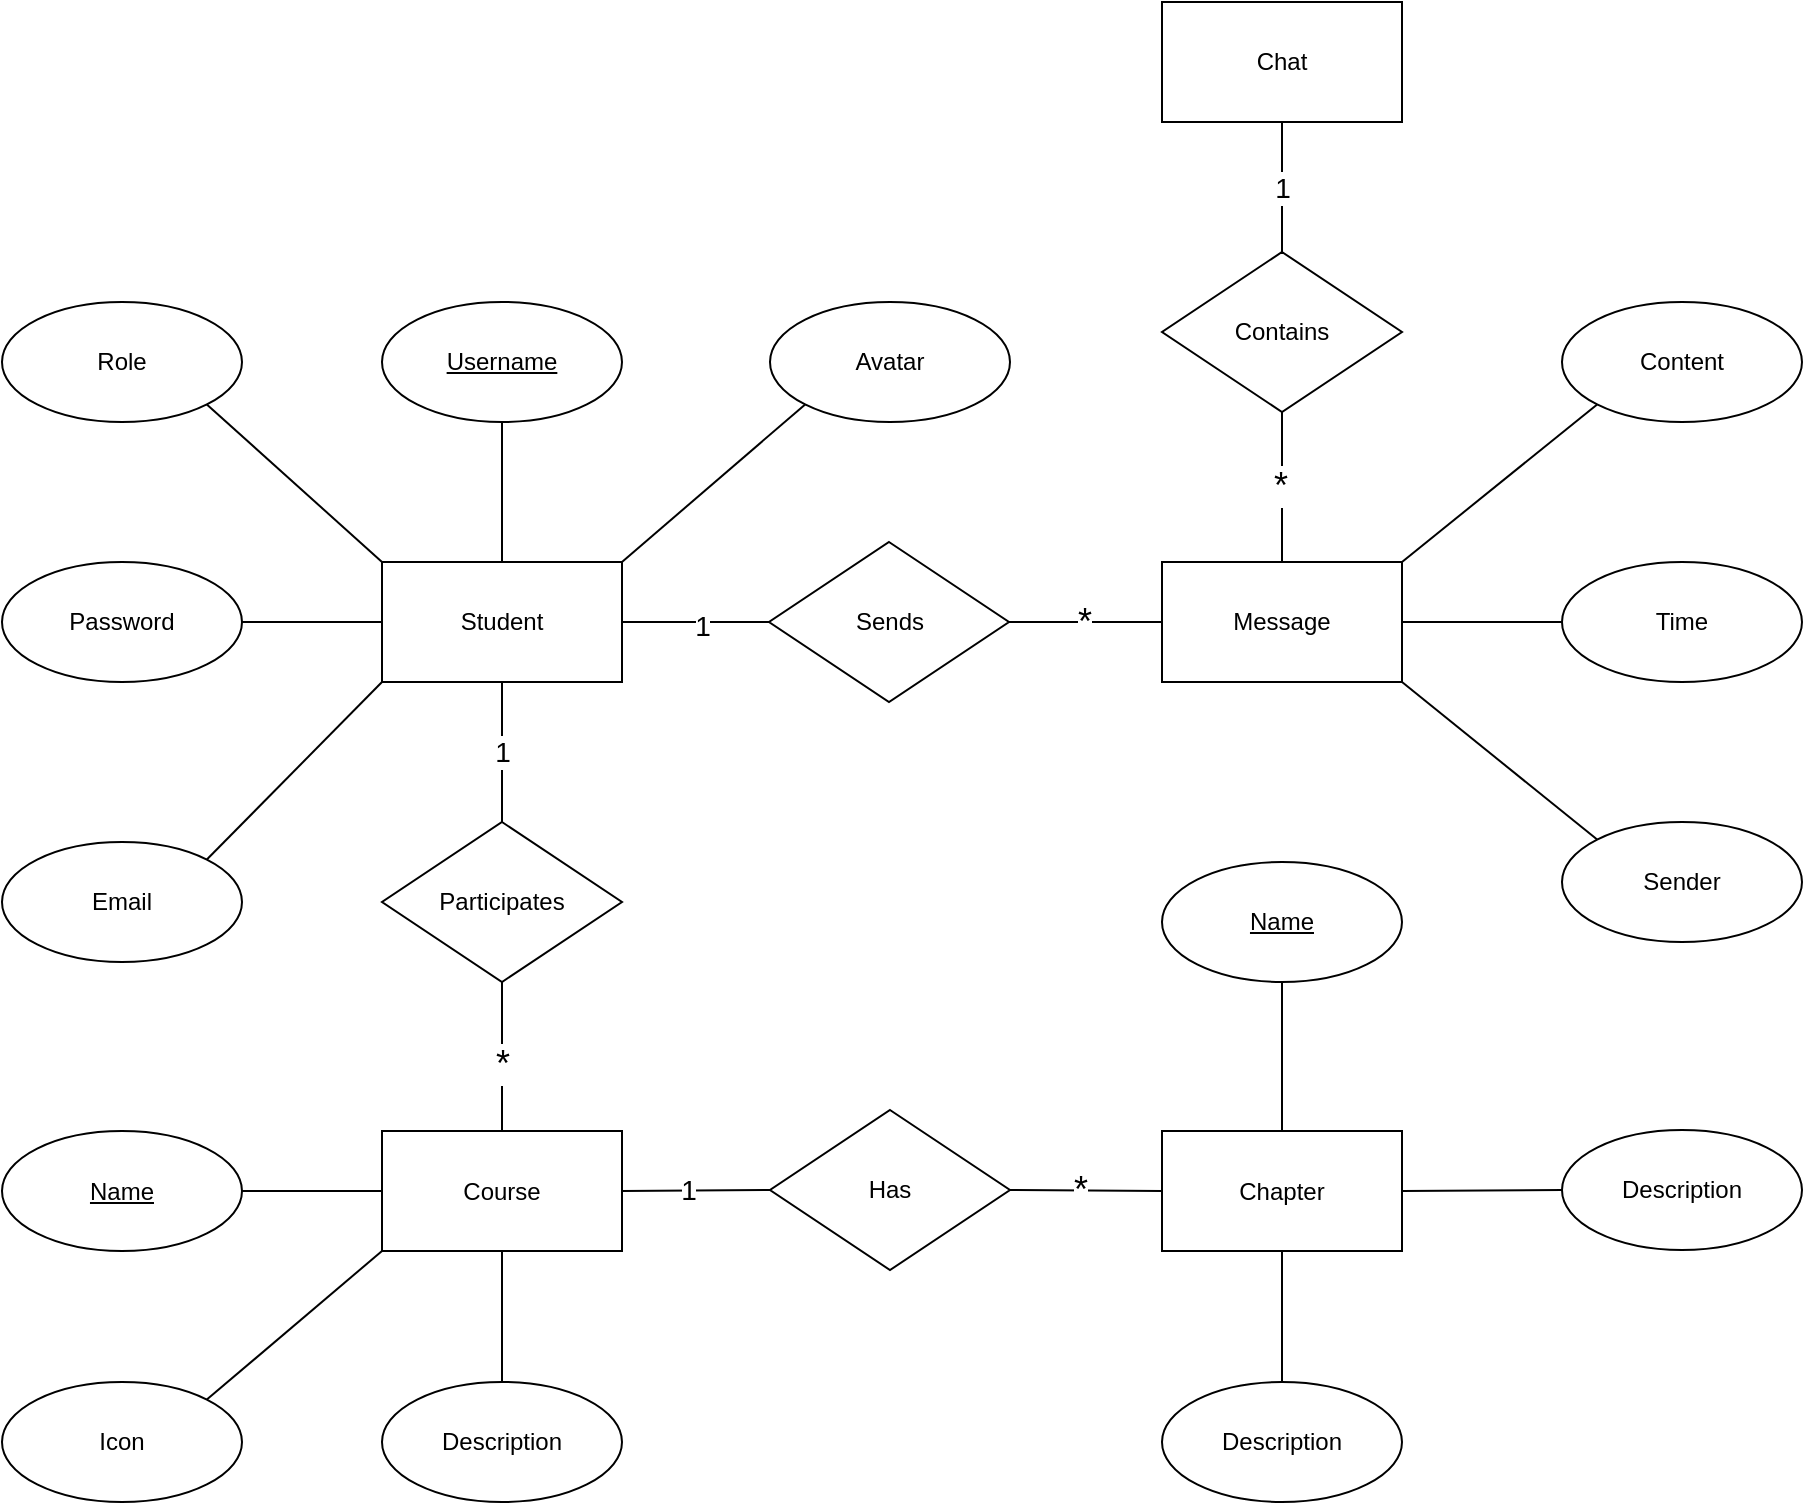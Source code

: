 <mxfile version="24.4.13" type="device">
  <diagram name="Page-1" id="9sHMZXCgfy9XCe2Kyyqa">
    <mxGraphModel dx="1615" dy="857" grid="1" gridSize="10" guides="1" tooltips="1" connect="1" arrows="1" fold="1" page="1" pageScale="1" pageWidth="1169" pageHeight="827" math="0" shadow="0">
      <root>
        <mxCell id="0" />
        <mxCell id="1" parent="0" />
        <mxCell id="27NNxv7r9fU8YgLo5ocL-1" value="Student" style="rounded=0;whiteSpace=wrap;html=1;" parent="1" vertex="1">
          <mxGeometry x="325" y="319" width="120" height="60" as="geometry" />
        </mxCell>
        <mxCell id="27NNxv7r9fU8YgLo5ocL-2" value="&lt;u&gt;Username&lt;/u&gt;" style="ellipse;whiteSpace=wrap;html=1;" parent="1" vertex="1">
          <mxGeometry x="325" y="189" width="120" height="60" as="geometry" />
        </mxCell>
        <mxCell id="27NNxv7r9fU8YgLo5ocL-3" value="Email" style="ellipse;whiteSpace=wrap;html=1;" parent="1" vertex="1">
          <mxGeometry x="135" y="459" width="120" height="60" as="geometry" />
        </mxCell>
        <mxCell id="27NNxv7r9fU8YgLo5ocL-4" value="Password" style="ellipse;whiteSpace=wrap;html=1;" parent="1" vertex="1">
          <mxGeometry x="135" y="319" width="120" height="60" as="geometry" />
        </mxCell>
        <mxCell id="27NNxv7r9fU8YgLo5ocL-5" value="Participates" style="rhombus;whiteSpace=wrap;html=1;" parent="1" vertex="1">
          <mxGeometry x="325" y="449" width="120" height="80" as="geometry" />
        </mxCell>
        <mxCell id="27NNxv7r9fU8YgLo5ocL-6" value="" style="endArrow=none;html=1;rounded=0;entryX=0.5;entryY=1;entryDx=0;entryDy=0;exitX=0.5;exitY=0;exitDx=0;exitDy=0;" parent="1" source="27NNxv7r9fU8YgLo5ocL-1" target="27NNxv7r9fU8YgLo5ocL-2" edge="1">
          <mxGeometry width="50" height="50" relative="1" as="geometry">
            <mxPoint x="445" y="379" as="sourcePoint" />
            <mxPoint x="495" y="329" as="targetPoint" />
          </mxGeometry>
        </mxCell>
        <mxCell id="27NNxv7r9fU8YgLo5ocL-7" value="" style="endArrow=none;html=1;rounded=0;exitX=0;exitY=1;exitDx=0;exitDy=0;entryX=1;entryY=0;entryDx=0;entryDy=0;" parent="1" source="27NNxv7r9fU8YgLo5ocL-1" target="27NNxv7r9fU8YgLo5ocL-3" edge="1">
          <mxGeometry width="50" height="50" relative="1" as="geometry">
            <mxPoint x="445" y="379" as="sourcePoint" />
            <mxPoint x="495" y="329" as="targetPoint" />
          </mxGeometry>
        </mxCell>
        <mxCell id="27NNxv7r9fU8YgLo5ocL-8" value="" style="endArrow=none;html=1;rounded=0;exitX=1;exitY=0.5;exitDx=0;exitDy=0;entryX=0;entryY=0.5;entryDx=0;entryDy=0;" parent="1" source="27NNxv7r9fU8YgLo5ocL-4" target="27NNxv7r9fU8YgLo5ocL-1" edge="1">
          <mxGeometry width="50" height="50" relative="1" as="geometry">
            <mxPoint x="445" y="379" as="sourcePoint" />
            <mxPoint x="495" y="329" as="targetPoint" />
          </mxGeometry>
        </mxCell>
        <mxCell id="27NNxv7r9fU8YgLo5ocL-9" value="" style="endArrow=none;html=1;rounded=0;exitX=0.5;exitY=1;exitDx=0;exitDy=0;entryX=0.5;entryY=0;entryDx=0;entryDy=0;" parent="1" source="27NNxv7r9fU8YgLo5ocL-1" target="27NNxv7r9fU8YgLo5ocL-5" edge="1">
          <mxGeometry width="50" height="50" relative="1" as="geometry">
            <mxPoint x="445" y="379" as="sourcePoint" />
            <mxPoint x="495" y="329" as="targetPoint" />
          </mxGeometry>
        </mxCell>
        <mxCell id="g5z9gAFppXX_gtj6sqBr-32" value="1" style="edgeLabel;html=1;align=center;verticalAlign=middle;resizable=0;points=[];fontSize=14;" parent="27NNxv7r9fU8YgLo5ocL-9" vertex="1" connectable="0">
          <mxGeometry relative="1" as="geometry">
            <mxPoint as="offset" />
          </mxGeometry>
        </mxCell>
        <mxCell id="27NNxv7r9fU8YgLo5ocL-10" value="Course" style="rounded=0;whiteSpace=wrap;html=1;" parent="1" vertex="1">
          <mxGeometry x="325" y="603.5" width="120" height="60" as="geometry" />
        </mxCell>
        <mxCell id="27NNxv7r9fU8YgLo5ocL-12" value="Description" style="ellipse;whiteSpace=wrap;html=1;" parent="1" vertex="1">
          <mxGeometry x="325" y="729" width="120" height="60" as="geometry" />
        </mxCell>
        <mxCell id="27NNxv7r9fU8YgLo5ocL-13" value="&lt;u&gt;Name&lt;/u&gt;" style="ellipse;whiteSpace=wrap;html=1;" parent="1" vertex="1">
          <mxGeometry x="135" y="603.5" width="120" height="60" as="geometry" />
        </mxCell>
        <mxCell id="27NNxv7r9fU8YgLo5ocL-15" value="" style="endArrow=none;html=1;rounded=0;exitX=0.5;exitY=1;exitDx=0;exitDy=0;entryX=0.5;entryY=0;entryDx=0;entryDy=0;" parent="1" source="27NNxv7r9fU8YgLo5ocL-10" target="27NNxv7r9fU8YgLo5ocL-12" edge="1">
          <mxGeometry width="50" height="50" relative="1" as="geometry">
            <mxPoint x="445" y="663.5" as="sourcePoint" />
            <mxPoint x="495" y="613.5" as="targetPoint" />
          </mxGeometry>
        </mxCell>
        <mxCell id="27NNxv7r9fU8YgLo5ocL-16" value="" style="endArrow=none;html=1;rounded=0;exitX=1;exitY=0.5;exitDx=0;exitDy=0;entryX=0;entryY=0.5;entryDx=0;entryDy=0;" parent="1" source="27NNxv7r9fU8YgLo5ocL-13" target="27NNxv7r9fU8YgLo5ocL-10" edge="1">
          <mxGeometry width="50" height="50" relative="1" as="geometry">
            <mxPoint x="445" y="663.5" as="sourcePoint" />
            <mxPoint x="495" y="613.5" as="targetPoint" />
          </mxGeometry>
        </mxCell>
        <mxCell id="27NNxv7r9fU8YgLo5ocL-17" value="Has" style="rhombus;whiteSpace=wrap;html=1;" parent="1" vertex="1">
          <mxGeometry x="519" y="593" width="120" height="80" as="geometry" />
        </mxCell>
        <mxCell id="27NNxv7r9fU8YgLo5ocL-18" value="" style="endArrow=none;html=1;rounded=0;entryX=0;entryY=0.5;entryDx=0;entryDy=0;exitX=1;exitY=0.5;exitDx=0;exitDy=0;" parent="1" source="27NNxv7r9fU8YgLo5ocL-10" target="27NNxv7r9fU8YgLo5ocL-17" edge="1">
          <mxGeometry width="50" height="50" relative="1" as="geometry">
            <mxPoint x="525" y="599" as="sourcePoint" />
            <mxPoint x="673" y="636" as="targetPoint" />
          </mxGeometry>
        </mxCell>
        <mxCell id="g5z9gAFppXX_gtj6sqBr-36" value="1" style="edgeLabel;html=1;align=center;verticalAlign=middle;resizable=0;points=[];fontSize=14;" parent="27NNxv7r9fU8YgLo5ocL-18" vertex="1" connectable="0">
          <mxGeometry x="-0.122" y="1" relative="1" as="geometry">
            <mxPoint as="offset" />
          </mxGeometry>
        </mxCell>
        <mxCell id="27NNxv7r9fU8YgLo5ocL-19" value="&lt;div style=&quot;text-align: start;&quot;&gt;Chapter&lt;/div&gt;" style="rounded=0;whiteSpace=wrap;html=1;" parent="1" vertex="1">
          <mxGeometry x="715" y="603.5" width="120" height="60" as="geometry" />
        </mxCell>
        <mxCell id="27NNxv7r9fU8YgLo5ocL-20" value="Description" style="ellipse;whiteSpace=wrap;html=1;" parent="1" vertex="1">
          <mxGeometry x="715" y="729" width="120" height="60" as="geometry" />
        </mxCell>
        <mxCell id="27NNxv7r9fU8YgLo5ocL-22" value="" style="endArrow=none;html=1;rounded=0;exitX=0.5;exitY=1;exitDx=0;exitDy=0;entryX=0.5;entryY=0;entryDx=0;entryDy=0;" parent="1" source="27NNxv7r9fU8YgLo5ocL-19" target="27NNxv7r9fU8YgLo5ocL-20" edge="1">
          <mxGeometry width="50" height="50" relative="1" as="geometry">
            <mxPoint x="835" y="663.5" as="sourcePoint" />
            <mxPoint x="885" y="613.5" as="targetPoint" />
          </mxGeometry>
        </mxCell>
        <mxCell id="27NNxv7r9fU8YgLo5ocL-24" value="" style="endArrow=none;html=1;rounded=0;entryX=1;entryY=0.5;entryDx=0;entryDy=0;exitX=0;exitY=0.5;exitDx=0;exitDy=0;" parent="1" source="27NNxv7r9fU8YgLo5ocL-19" target="27NNxv7r9fU8YgLo5ocL-17" edge="1">
          <mxGeometry width="50" height="50" relative="1" as="geometry">
            <mxPoint x="455" y="644" as="sourcePoint" />
            <mxPoint x="529" y="643" as="targetPoint" />
          </mxGeometry>
        </mxCell>
        <mxCell id="g5z9gAFppXX_gtj6sqBr-37" value="*" style="edgeLabel;html=1;align=center;verticalAlign=middle;resizable=0;points=[];fontSize=18;" parent="27NNxv7r9fU8YgLo5ocL-24" vertex="1" connectable="0">
          <mxGeometry x="0.093" relative="1" as="geometry">
            <mxPoint as="offset" />
          </mxGeometry>
        </mxCell>
        <mxCell id="27NNxv7r9fU8YgLo5ocL-25" value="&lt;u&gt;Name&lt;/u&gt;" style="ellipse;whiteSpace=wrap;html=1;" parent="1" vertex="1">
          <mxGeometry x="715" y="469" width="120" height="60" as="geometry" />
        </mxCell>
        <mxCell id="27NNxv7r9fU8YgLo5ocL-26" value="" style="endArrow=none;html=1;rounded=0;entryX=0.5;entryY=0;entryDx=0;entryDy=0;exitX=0.5;exitY=1;exitDx=0;exitDy=0;" parent="1" source="27NNxv7r9fU8YgLo5ocL-25" target="27NNxv7r9fU8YgLo5ocL-19" edge="1">
          <mxGeometry width="50" height="50" relative="1" as="geometry">
            <mxPoint x="635" y="609" as="sourcePoint" />
            <mxPoint x="685" y="559" as="targetPoint" />
          </mxGeometry>
        </mxCell>
        <mxCell id="g5z9gAFppXX_gtj6sqBr-1" value="Icon" style="ellipse;whiteSpace=wrap;html=1;" parent="1" vertex="1">
          <mxGeometry x="135" y="729" width="120" height="60" as="geometry" />
        </mxCell>
        <mxCell id="g5z9gAFppXX_gtj6sqBr-2" value="" style="endArrow=none;html=1;rounded=0;exitX=0;exitY=1;exitDx=0;exitDy=0;entryX=1;entryY=0;entryDx=0;entryDy=0;" parent="1" source="27NNxv7r9fU8YgLo5ocL-10" target="g5z9gAFppXX_gtj6sqBr-1" edge="1">
          <mxGeometry width="50" height="50" relative="1" as="geometry">
            <mxPoint x="475" y="719" as="sourcePoint" />
            <mxPoint x="525" y="669" as="targetPoint" />
          </mxGeometry>
        </mxCell>
        <mxCell id="g5z9gAFppXX_gtj6sqBr-3" value="Avatar" style="ellipse;whiteSpace=wrap;html=1;" parent="1" vertex="1">
          <mxGeometry x="519" y="189" width="120" height="60" as="geometry" />
        </mxCell>
        <mxCell id="g5z9gAFppXX_gtj6sqBr-4" value="Role" style="ellipse;whiteSpace=wrap;html=1;" parent="1" vertex="1">
          <mxGeometry x="135" y="189" width="120" height="60" as="geometry" />
        </mxCell>
        <mxCell id="g5z9gAFppXX_gtj6sqBr-5" value="" style="endArrow=none;html=1;rounded=0;entryX=0;entryY=1;entryDx=0;entryDy=0;exitX=1;exitY=0;exitDx=0;exitDy=0;" parent="1" source="27NNxv7r9fU8YgLo5ocL-1" target="g5z9gAFppXX_gtj6sqBr-3" edge="1">
          <mxGeometry width="50" height="50" relative="1" as="geometry">
            <mxPoint x="465" y="419" as="sourcePoint" />
            <mxPoint x="515" y="369" as="targetPoint" />
          </mxGeometry>
        </mxCell>
        <mxCell id="g5z9gAFppXX_gtj6sqBr-6" value="" style="endArrow=none;html=1;rounded=0;entryX=1;entryY=1;entryDx=0;entryDy=0;exitX=0;exitY=0;exitDx=0;exitDy=0;" parent="1" source="27NNxv7r9fU8YgLo5ocL-1" target="g5z9gAFppXX_gtj6sqBr-4" edge="1">
          <mxGeometry width="50" height="50" relative="1" as="geometry">
            <mxPoint x="455" y="329" as="sourcePoint" />
            <mxPoint x="547" y="250" as="targetPoint" />
          </mxGeometry>
        </mxCell>
        <mxCell id="g5z9gAFppXX_gtj6sqBr-14" value="&lt;div style=&quot;text-align: start;&quot;&gt;Message&lt;/div&gt;" style="rounded=0;whiteSpace=wrap;html=1;" parent="1" vertex="1">
          <mxGeometry x="715" y="319" width="120" height="60" as="geometry" />
        </mxCell>
        <mxCell id="g5z9gAFppXX_gtj6sqBr-15" value="Content" style="ellipse;whiteSpace=wrap;html=1;" parent="1" vertex="1">
          <mxGeometry x="915" y="189" width="120" height="60" as="geometry" />
        </mxCell>
        <mxCell id="g5z9gAFppXX_gtj6sqBr-16" value="" style="endArrow=none;html=1;rounded=0;entryX=0;entryY=1;entryDx=0;entryDy=0;" parent="1" target="g5z9gAFppXX_gtj6sqBr-15" edge="1">
          <mxGeometry width="50" height="50" relative="1" as="geometry">
            <mxPoint x="835" y="319" as="sourcePoint" />
            <mxPoint x="935" y="333.5" as="targetPoint" />
          </mxGeometry>
        </mxCell>
        <mxCell id="g5z9gAFppXX_gtj6sqBr-17" value="Sender" style="ellipse;whiteSpace=wrap;html=1;" parent="1" vertex="1">
          <mxGeometry x="915" y="449" width="120" height="60" as="geometry" />
        </mxCell>
        <mxCell id="g5z9gAFppXX_gtj6sqBr-18" value="" style="endArrow=none;html=1;rounded=0;entryX=1;entryY=1;entryDx=0;entryDy=0;exitX=0;exitY=0;exitDx=0;exitDy=0;" parent="1" source="g5z9gAFppXX_gtj6sqBr-17" target="g5z9gAFppXX_gtj6sqBr-14" edge="1">
          <mxGeometry width="50" height="50" relative="1" as="geometry">
            <mxPoint x="685" y="329" as="sourcePoint" />
            <mxPoint x="735" y="279" as="targetPoint" />
          </mxGeometry>
        </mxCell>
        <mxCell id="g5z9gAFppXX_gtj6sqBr-19" value="Time" style="ellipse;whiteSpace=wrap;html=1;" parent="1" vertex="1">
          <mxGeometry x="915" y="319" width="120" height="60" as="geometry" />
        </mxCell>
        <mxCell id="g5z9gAFppXX_gtj6sqBr-20" value="" style="endArrow=none;html=1;rounded=0;entryX=0;entryY=0.5;entryDx=0;entryDy=0;exitX=1;exitY=0.5;exitDx=0;exitDy=0;" parent="1" source="g5z9gAFppXX_gtj6sqBr-14" target="g5z9gAFppXX_gtj6sqBr-19" edge="1">
          <mxGeometry width="50" height="50" relative="1" as="geometry">
            <mxPoint x="635" y="319" as="sourcePoint" />
            <mxPoint x="685" y="269" as="targetPoint" />
          </mxGeometry>
        </mxCell>
        <mxCell id="g5z9gAFppXX_gtj6sqBr-21" value="&lt;div style=&quot;text-align: start;&quot;&gt;Chat&lt;/div&gt;" style="rounded=0;whiteSpace=wrap;html=1;" parent="1" vertex="1">
          <mxGeometry x="715" y="39" width="120" height="60" as="geometry" />
        </mxCell>
        <mxCell id="g5z9gAFppXX_gtj6sqBr-22" value="Sends" style="rhombus;whiteSpace=wrap;html=1;" parent="1" vertex="1">
          <mxGeometry x="518.5" y="309" width="120" height="80" as="geometry" />
        </mxCell>
        <mxCell id="g5z9gAFppXX_gtj6sqBr-23" value="" style="endArrow=none;html=1;rounded=0;exitX=1;exitY=0.5;exitDx=0;exitDy=0;entryX=0;entryY=0.5;entryDx=0;entryDy=0;" parent="1" source="27NNxv7r9fU8YgLo5ocL-1" target="g5z9gAFppXX_gtj6sqBr-22" edge="1">
          <mxGeometry width="50" height="50" relative="1" as="geometry">
            <mxPoint x="395" y="389" as="sourcePoint" />
            <mxPoint x="395" y="459" as="targetPoint" />
          </mxGeometry>
        </mxCell>
        <mxCell id="g5z9gAFppXX_gtj6sqBr-38" value="1" style="edgeLabel;html=1;align=center;verticalAlign=middle;resizable=0;points=[];fontSize=14;" parent="g5z9gAFppXX_gtj6sqBr-23" vertex="1" connectable="0">
          <mxGeometry x="0.075" y="-2" relative="1" as="geometry">
            <mxPoint as="offset" />
          </mxGeometry>
        </mxCell>
        <mxCell id="g5z9gAFppXX_gtj6sqBr-24" value="" style="endArrow=none;html=1;rounded=0;exitX=1;exitY=0.5;exitDx=0;exitDy=0;entryX=0;entryY=0.5;entryDx=0;entryDy=0;" parent="1" source="g5z9gAFppXX_gtj6sqBr-22" target="g5z9gAFppXX_gtj6sqBr-14" edge="1">
          <mxGeometry width="50" height="50" relative="1" as="geometry">
            <mxPoint x="641" y="319" as="sourcePoint" />
            <mxPoint x="715" y="319" as="targetPoint" />
          </mxGeometry>
        </mxCell>
        <mxCell id="g5z9gAFppXX_gtj6sqBr-39" value="*" style="edgeLabel;html=1;align=center;verticalAlign=middle;resizable=0;points=[];fontSize=18;" parent="g5z9gAFppXX_gtj6sqBr-24" vertex="1" connectable="0">
          <mxGeometry x="-0.016" relative="1" as="geometry">
            <mxPoint as="offset" />
          </mxGeometry>
        </mxCell>
        <mxCell id="g5z9gAFppXX_gtj6sqBr-27" value="Contains" style="rhombus;whiteSpace=wrap;html=1;" parent="1" vertex="1">
          <mxGeometry x="715" y="164" width="120" height="80" as="geometry" />
        </mxCell>
        <mxCell id="g5z9gAFppXX_gtj6sqBr-28" value="" style="endArrow=none;html=1;rounded=0;entryX=0.5;entryY=0;entryDx=0;entryDy=0;exitX=0.5;exitY=1;exitDx=0;exitDy=0;" parent="1" source="g5z9gAFppXX_gtj6sqBr-21" target="g5z9gAFppXX_gtj6sqBr-27" edge="1">
          <mxGeometry width="50" height="50" relative="1" as="geometry">
            <mxPoint x="775" y="99" as="sourcePoint" />
            <mxPoint x="885" y="44" as="targetPoint" />
          </mxGeometry>
        </mxCell>
        <mxCell id="g5z9gAFppXX_gtj6sqBr-40" value="1" style="edgeLabel;html=1;align=center;verticalAlign=middle;resizable=0;points=[];fontSize=14;" parent="g5z9gAFppXX_gtj6sqBr-28" vertex="1" connectable="0">
          <mxGeometry x="0.001" relative="1" as="geometry">
            <mxPoint as="offset" />
          </mxGeometry>
        </mxCell>
        <mxCell id="g5z9gAFppXX_gtj6sqBr-29" value="" style="endArrow=none;html=1;rounded=0;entryX=0.5;entryY=1;entryDx=0;entryDy=0;exitX=0.5;exitY=0;exitDx=0;exitDy=0;" parent="1" source="g5z9gAFppXX_gtj6sqBr-14" target="g5z9gAFppXX_gtj6sqBr-27" edge="1">
          <mxGeometry width="50" height="50" relative="1" as="geometry">
            <mxPoint x="775" y="319" as="sourcePoint" />
            <mxPoint x="773" y="244" as="targetPoint" />
          </mxGeometry>
        </mxCell>
        <mxCell id="g5z9gAFppXX_gtj6sqBr-41" value="*" style="edgeLabel;html=1;align=center;verticalAlign=middle;resizable=0;points=[];fontSize=18;" parent="g5z9gAFppXX_gtj6sqBr-29" vertex="1" connectable="0">
          <mxGeometry x="0.018" y="1" relative="1" as="geometry">
            <mxPoint as="offset" />
          </mxGeometry>
        </mxCell>
        <mxCell id="g5z9gAFppXX_gtj6sqBr-30" value="" style="endArrow=none;html=1;rounded=0;exitX=0.5;exitY=1;exitDx=0;exitDy=0;entryX=0.5;entryY=0;entryDx=0;entryDy=0;" parent="1" source="27NNxv7r9fU8YgLo5ocL-5" target="27NNxv7r9fU8YgLo5ocL-10" edge="1">
          <mxGeometry width="50" height="50" relative="1" as="geometry">
            <mxPoint x="475" y="469" as="sourcePoint" />
            <mxPoint x="525" y="419" as="targetPoint" />
          </mxGeometry>
        </mxCell>
        <mxCell id="g5z9gAFppXX_gtj6sqBr-33" value="*" style="edgeLabel;align=center;verticalAlign=middle;resizable=0;points=[];fontSize=18;labelBorderColor=none;textShadow=0;html=1;spacingTop=0;spacing=2;" parent="g5z9gAFppXX_gtj6sqBr-30" vertex="1" connectable="0">
          <mxGeometry relative="1" as="geometry">
            <mxPoint y="3" as="offset" />
          </mxGeometry>
        </mxCell>
        <mxCell id="_-M7KvAxC4w0grskD4kA-1" value="Description" style="ellipse;whiteSpace=wrap;html=1;" vertex="1" parent="1">
          <mxGeometry x="915" y="603" width="120" height="60" as="geometry" />
        </mxCell>
        <mxCell id="_-M7KvAxC4w0grskD4kA-2" value="" style="endArrow=none;html=1;rounded=0;entryX=1;entryY=0.5;entryDx=0;entryDy=0;exitX=0;exitY=0.5;exitDx=0;exitDy=0;" edge="1" parent="1" source="_-M7KvAxC4w0grskD4kA-1" target="27NNxv7r9fU8YgLo5ocL-19">
          <mxGeometry width="50" height="50" relative="1" as="geometry">
            <mxPoint x="785" y="539" as="sourcePoint" />
            <mxPoint x="785" y="614" as="targetPoint" />
          </mxGeometry>
        </mxCell>
      </root>
    </mxGraphModel>
  </diagram>
</mxfile>
